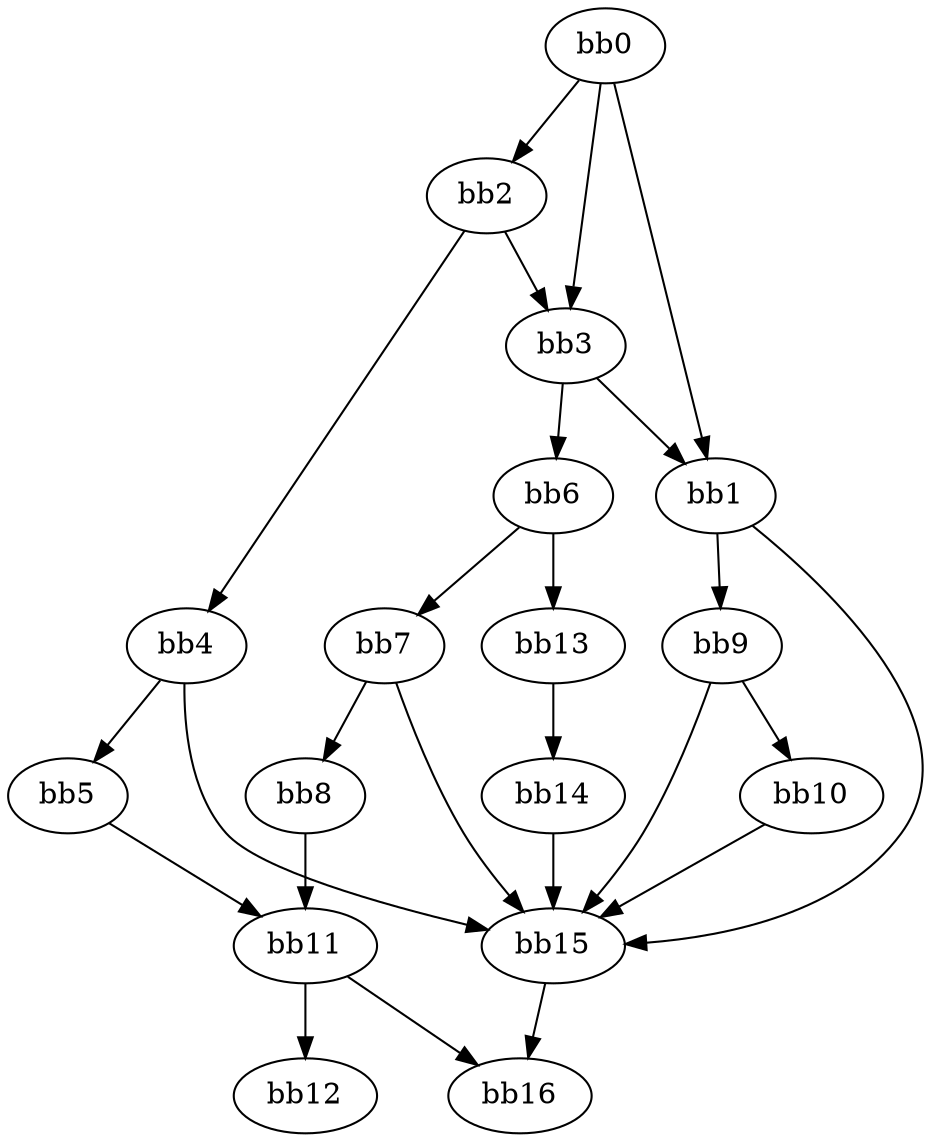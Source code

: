 digraph {
    0 [ label = "bb0\l" ]
    1 [ label = "bb1\l" ]
    2 [ label = "bb2\l" ]
    3 [ label = "bb3\l" ]
    4 [ label = "bb4\l" ]
    5 [ label = "bb5\l" ]
    6 [ label = "bb6\l" ]
    7 [ label = "bb7\l" ]
    8 [ label = "bb8\l" ]
    9 [ label = "bb9\l" ]
    10 [ label = "bb10\l" ]
    11 [ label = "bb11\l" ]
    12 [ label = "bb12\l" ]
    13 [ label = "bb13\l" ]
    14 [ label = "bb14\l" ]
    15 [ label = "bb15\l" ]
    16 [ label = "bb16\l" ]
    0 -> 1 [ ]
    0 -> 2 [ ]
    0 -> 3 [ ]
    1 -> 9 [ ]
    1 -> 15 [ ]
    2 -> 3 [ ]
    2 -> 4 [ ]
    3 -> 1 [ ]
    3 -> 6 [ ]
    4 -> 5 [ ]
    4 -> 15 [ ]
    5 -> 11 [ ]
    6 -> 7 [ ]
    6 -> 13 [ ]
    7 -> 8 [ ]
    7 -> 15 [ ]
    8 -> 11 [ ]
    9 -> 10 [ ]
    9 -> 15 [ ]
    10 -> 15 [ ]
    11 -> 12 [ ]
    11 -> 16 [ ]
    13 -> 14 [ ]
    14 -> 15 [ ]
    15 -> 16 [ ]
}

